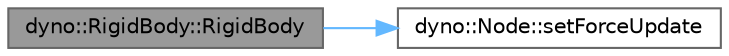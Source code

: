digraph "dyno::RigidBody::RigidBody"
{
 // LATEX_PDF_SIZE
  bgcolor="transparent";
  edge [fontname=Helvetica,fontsize=10,labelfontname=Helvetica,labelfontsize=10];
  node [fontname=Helvetica,fontsize=10,shape=box,height=0.2,width=0.4];
  rankdir="LR";
  Node1 [id="Node000001",label="dyno::RigidBody::RigidBody",height=0.2,width=0.4,color="gray40", fillcolor="grey60", style="filled", fontcolor="black",tooltip=" "];
  Node1 -> Node2 [id="edge1_Node000001_Node000002",color="steelblue1",style="solid",tooltip=" "];
  Node2 [id="Node000002",label="dyno::Node::setForceUpdate",height=0.2,width=0.4,color="grey40", fillcolor="white", style="filled",URL="$classdyno_1_1_node.html#a2f1468dce1b36026d5bef0ddd628727e",tooltip=" "];
}
